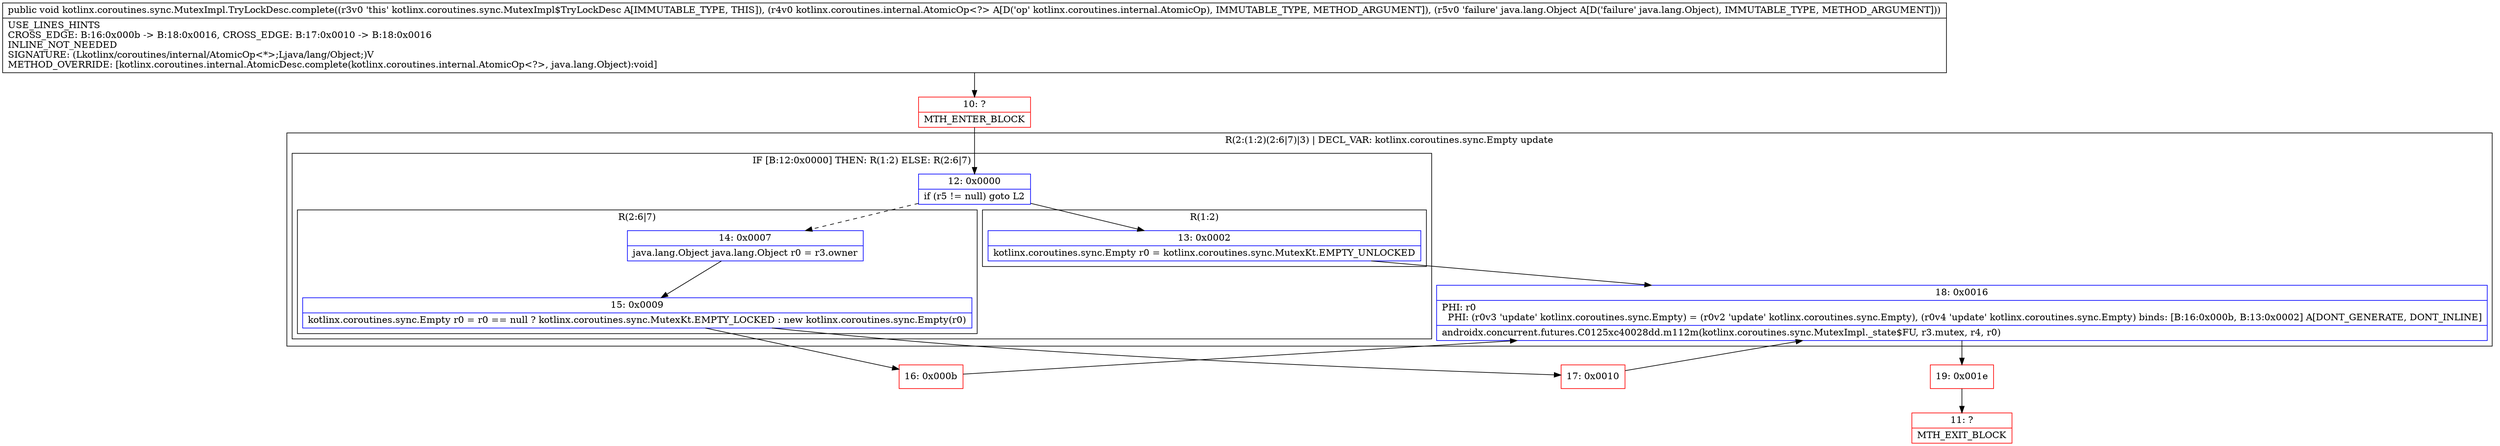 digraph "CFG forkotlinx.coroutines.sync.MutexImpl.TryLockDesc.complete(Lkotlinx\/coroutines\/internal\/AtomicOp;Ljava\/lang\/Object;)V" {
subgraph cluster_Region_1564289256 {
label = "R(2:(1:2)(2:6|7)|3) | DECL_VAR: kotlinx.coroutines.sync.Empty update\l";
node [shape=record,color=blue];
subgraph cluster_IfRegion_1242382302 {
label = "IF [B:12:0x0000] THEN: R(1:2) ELSE: R(2:6|7)";
node [shape=record,color=blue];
Node_12 [shape=record,label="{12\:\ 0x0000|if (r5 != null) goto L2\l}"];
subgraph cluster_Region_1546113416 {
label = "R(1:2)";
node [shape=record,color=blue];
Node_13 [shape=record,label="{13\:\ 0x0002|kotlinx.coroutines.sync.Empty r0 = kotlinx.coroutines.sync.MutexKt.EMPTY_UNLOCKED\l}"];
}
subgraph cluster_Region_1795837771 {
label = "R(2:6|7)";
node [shape=record,color=blue];
Node_14 [shape=record,label="{14\:\ 0x0007|java.lang.Object java.lang.Object r0 = r3.owner\l}"];
Node_15 [shape=record,label="{15\:\ 0x0009|kotlinx.coroutines.sync.Empty r0 = r0 == null ? kotlinx.coroutines.sync.MutexKt.EMPTY_LOCKED : new kotlinx.coroutines.sync.Empty(r0)\l}"];
}
}
Node_18 [shape=record,label="{18\:\ 0x0016|PHI: r0 \l  PHI: (r0v3 'update' kotlinx.coroutines.sync.Empty) = (r0v2 'update' kotlinx.coroutines.sync.Empty), (r0v4 'update' kotlinx.coroutines.sync.Empty) binds: [B:16:0x000b, B:13:0x0002] A[DONT_GENERATE, DONT_INLINE]\l|androidx.concurrent.futures.C0125xc40028dd.m112m(kotlinx.coroutines.sync.MutexImpl._state$FU, r3.mutex, r4, r0)\l}"];
}
Node_10 [shape=record,color=red,label="{10\:\ ?|MTH_ENTER_BLOCK\l}"];
Node_19 [shape=record,color=red,label="{19\:\ 0x001e}"];
Node_11 [shape=record,color=red,label="{11\:\ ?|MTH_EXIT_BLOCK\l}"];
Node_16 [shape=record,color=red,label="{16\:\ 0x000b}"];
Node_17 [shape=record,color=red,label="{17\:\ 0x0010}"];
MethodNode[shape=record,label="{public void kotlinx.coroutines.sync.MutexImpl.TryLockDesc.complete((r3v0 'this' kotlinx.coroutines.sync.MutexImpl$TryLockDesc A[IMMUTABLE_TYPE, THIS]), (r4v0 kotlinx.coroutines.internal.AtomicOp\<?\> A[D('op' kotlinx.coroutines.internal.AtomicOp), IMMUTABLE_TYPE, METHOD_ARGUMENT]), (r5v0 'failure' java.lang.Object A[D('failure' java.lang.Object), IMMUTABLE_TYPE, METHOD_ARGUMENT]))  | USE_LINES_HINTS\lCROSS_EDGE: B:16:0x000b \-\> B:18:0x0016, CROSS_EDGE: B:17:0x0010 \-\> B:18:0x0016\lINLINE_NOT_NEEDED\lSIGNATURE: (Lkotlinx\/coroutines\/internal\/AtomicOp\<*\>;Ljava\/lang\/Object;)V\lMETHOD_OVERRIDE: [kotlinx.coroutines.internal.AtomicDesc.complete(kotlinx.coroutines.internal.AtomicOp\<?\>, java.lang.Object):void]\l}"];
MethodNode -> Node_10;Node_12 -> Node_13;
Node_12 -> Node_14[style=dashed];
Node_13 -> Node_18;
Node_14 -> Node_15;
Node_15 -> Node_16;
Node_15 -> Node_17;
Node_18 -> Node_19;
Node_10 -> Node_12;
Node_19 -> Node_11;
Node_16 -> Node_18;
Node_17 -> Node_18;
}


